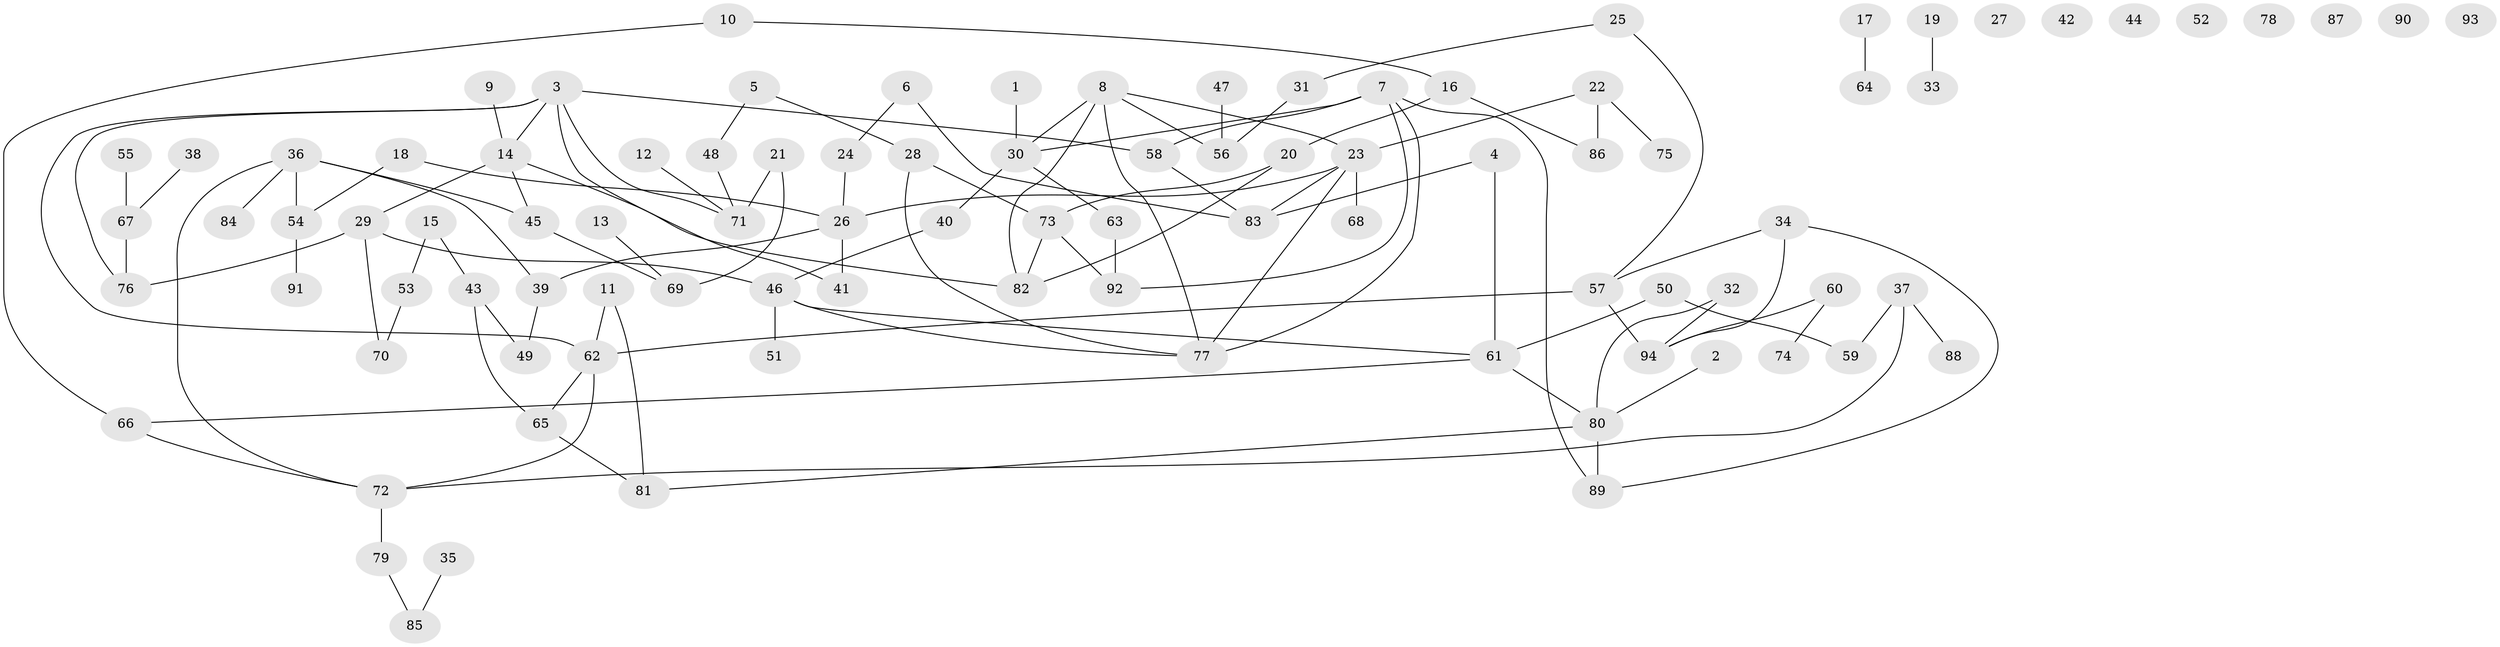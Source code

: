 // Generated by graph-tools (version 1.1) at 2025/00/03/09/25 03:00:50]
// undirected, 94 vertices, 115 edges
graph export_dot {
graph [start="1"]
  node [color=gray90,style=filled];
  1;
  2;
  3;
  4;
  5;
  6;
  7;
  8;
  9;
  10;
  11;
  12;
  13;
  14;
  15;
  16;
  17;
  18;
  19;
  20;
  21;
  22;
  23;
  24;
  25;
  26;
  27;
  28;
  29;
  30;
  31;
  32;
  33;
  34;
  35;
  36;
  37;
  38;
  39;
  40;
  41;
  42;
  43;
  44;
  45;
  46;
  47;
  48;
  49;
  50;
  51;
  52;
  53;
  54;
  55;
  56;
  57;
  58;
  59;
  60;
  61;
  62;
  63;
  64;
  65;
  66;
  67;
  68;
  69;
  70;
  71;
  72;
  73;
  74;
  75;
  76;
  77;
  78;
  79;
  80;
  81;
  82;
  83;
  84;
  85;
  86;
  87;
  88;
  89;
  90;
  91;
  92;
  93;
  94;
  1 -- 30;
  2 -- 80;
  3 -- 14;
  3 -- 41;
  3 -- 58;
  3 -- 62;
  3 -- 71;
  3 -- 76;
  4 -- 61;
  4 -- 83;
  5 -- 28;
  5 -- 48;
  6 -- 24;
  6 -- 83;
  7 -- 30;
  7 -- 58;
  7 -- 77;
  7 -- 89;
  7 -- 92;
  8 -- 23;
  8 -- 30;
  8 -- 56;
  8 -- 77;
  8 -- 82;
  9 -- 14;
  10 -- 16;
  10 -- 66;
  11 -- 62;
  11 -- 81;
  12 -- 71;
  13 -- 69;
  14 -- 29;
  14 -- 45;
  14 -- 82;
  15 -- 43;
  15 -- 53;
  16 -- 20;
  16 -- 86;
  17 -- 64;
  18 -- 26;
  18 -- 54;
  19 -- 33;
  20 -- 73;
  20 -- 82;
  21 -- 69;
  21 -- 71;
  22 -- 23;
  22 -- 75;
  22 -- 86;
  23 -- 26;
  23 -- 68;
  23 -- 77;
  23 -- 83;
  24 -- 26;
  25 -- 31;
  25 -- 57;
  26 -- 39;
  26 -- 41;
  28 -- 73;
  28 -- 77;
  29 -- 46;
  29 -- 70;
  29 -- 76;
  30 -- 40;
  30 -- 63;
  31 -- 56;
  32 -- 80;
  32 -- 94;
  34 -- 57;
  34 -- 89;
  34 -- 94;
  35 -- 85;
  36 -- 39;
  36 -- 45;
  36 -- 54;
  36 -- 72;
  36 -- 84;
  37 -- 59;
  37 -- 72;
  37 -- 88;
  38 -- 67;
  39 -- 49;
  40 -- 46;
  43 -- 49;
  43 -- 65;
  45 -- 69;
  46 -- 51;
  46 -- 61;
  46 -- 77;
  47 -- 56;
  48 -- 71;
  50 -- 59;
  50 -- 61;
  53 -- 70;
  54 -- 91;
  55 -- 67;
  57 -- 62;
  57 -- 94;
  58 -- 83;
  60 -- 74;
  60 -- 94;
  61 -- 66;
  61 -- 80;
  62 -- 65;
  62 -- 72;
  63 -- 92;
  65 -- 81;
  66 -- 72;
  67 -- 76;
  72 -- 79;
  73 -- 82;
  73 -- 92;
  79 -- 85;
  80 -- 81;
  80 -- 89;
}
